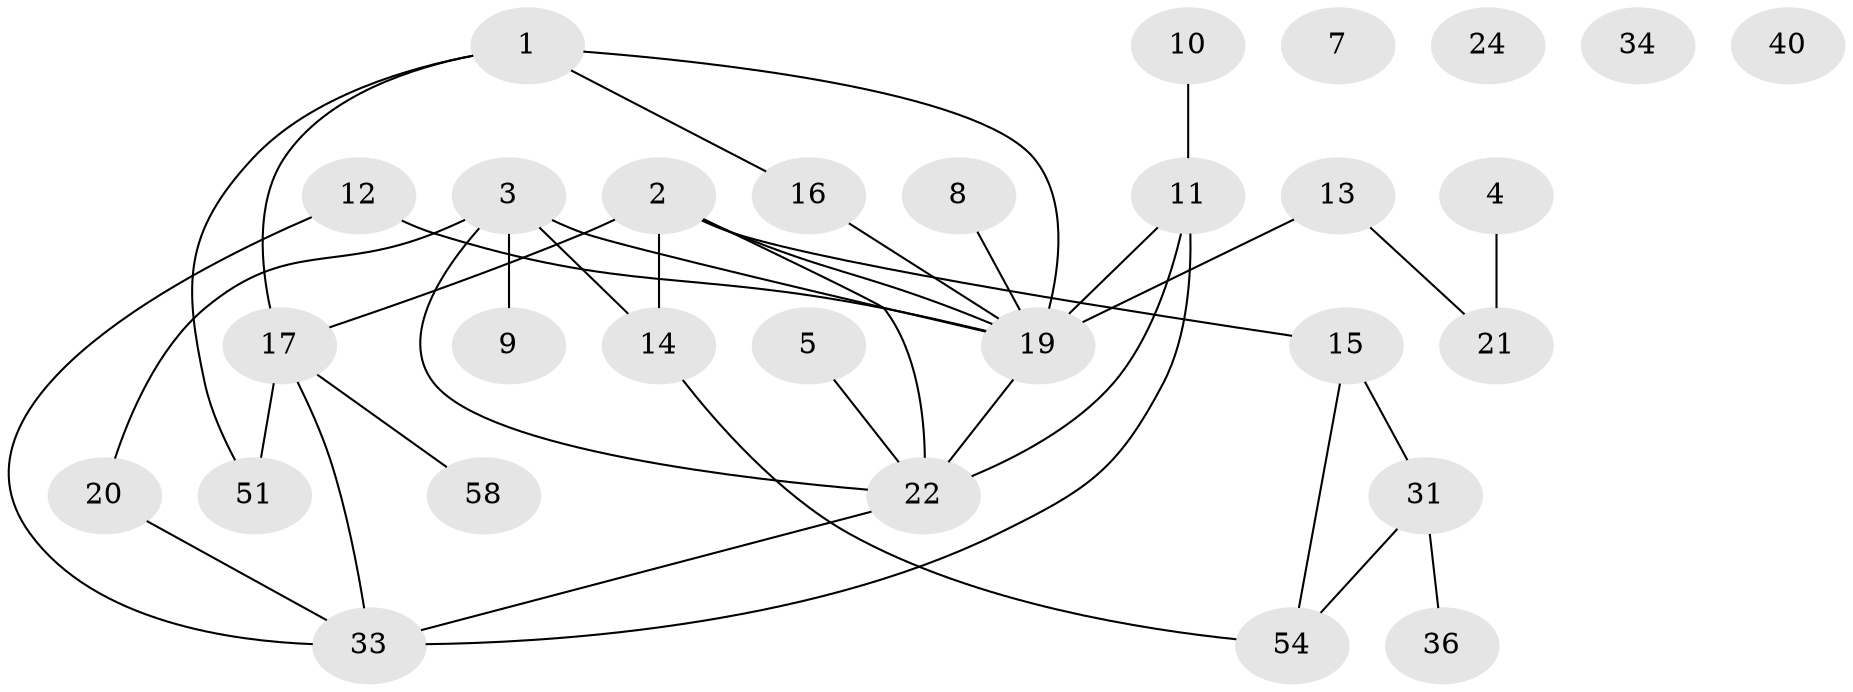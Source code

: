 // original degree distribution, {2: 0.20689655172413793, 3: 0.29310344827586204, 1: 0.22413793103448276, 0: 0.06896551724137931, 5: 0.034482758620689655, 4: 0.15517241379310345, 6: 0.017241379310344827}
// Generated by graph-tools (version 1.1) at 2025/13/03/09/25 04:13:14]
// undirected, 29 vertices, 37 edges
graph export_dot {
graph [start="1"]
  node [color=gray90,style=filled];
  1 [super="+26+37"];
  2 [super="+42"];
  3 [super="+6+28"];
  4 [super="+56"];
  5;
  7;
  8 [super="+35"];
  9;
  10;
  11 [super="+18"];
  12 [super="+53"];
  13 [super="+29"];
  14;
  15;
  16 [super="+25+32"];
  17 [super="+38"];
  19 [super="+43+45+44"];
  20 [super="+39"];
  21;
  22 [super="+27+23"];
  24;
  31 [super="+52"];
  33 [super="+48"];
  34;
  36;
  40;
  51;
  54 [super="+57"];
  58;
  1 -- 16;
  1 -- 17;
  1 -- 19;
  1 -- 51;
  2 -- 14;
  2 -- 17;
  2 -- 19;
  2 -- 22 [weight=2];
  2 -- 15;
  3 -- 20;
  3 -- 9;
  3 -- 14;
  3 -- 22;
  3 -- 19;
  4 -- 21;
  5 -- 22;
  8 -- 19;
  10 -- 11;
  11 -- 19 [weight=2];
  11 -- 33;
  11 -- 22;
  12 -- 33;
  12 -- 19;
  13 -- 21;
  13 -- 19 [weight=2];
  14 -- 54;
  15 -- 54;
  15 -- 31;
  16 -- 19;
  17 -- 33;
  17 -- 51;
  17 -- 58;
  19 -- 22;
  20 -- 33;
  22 -- 33;
  31 -- 54;
  31 -- 36;
}
